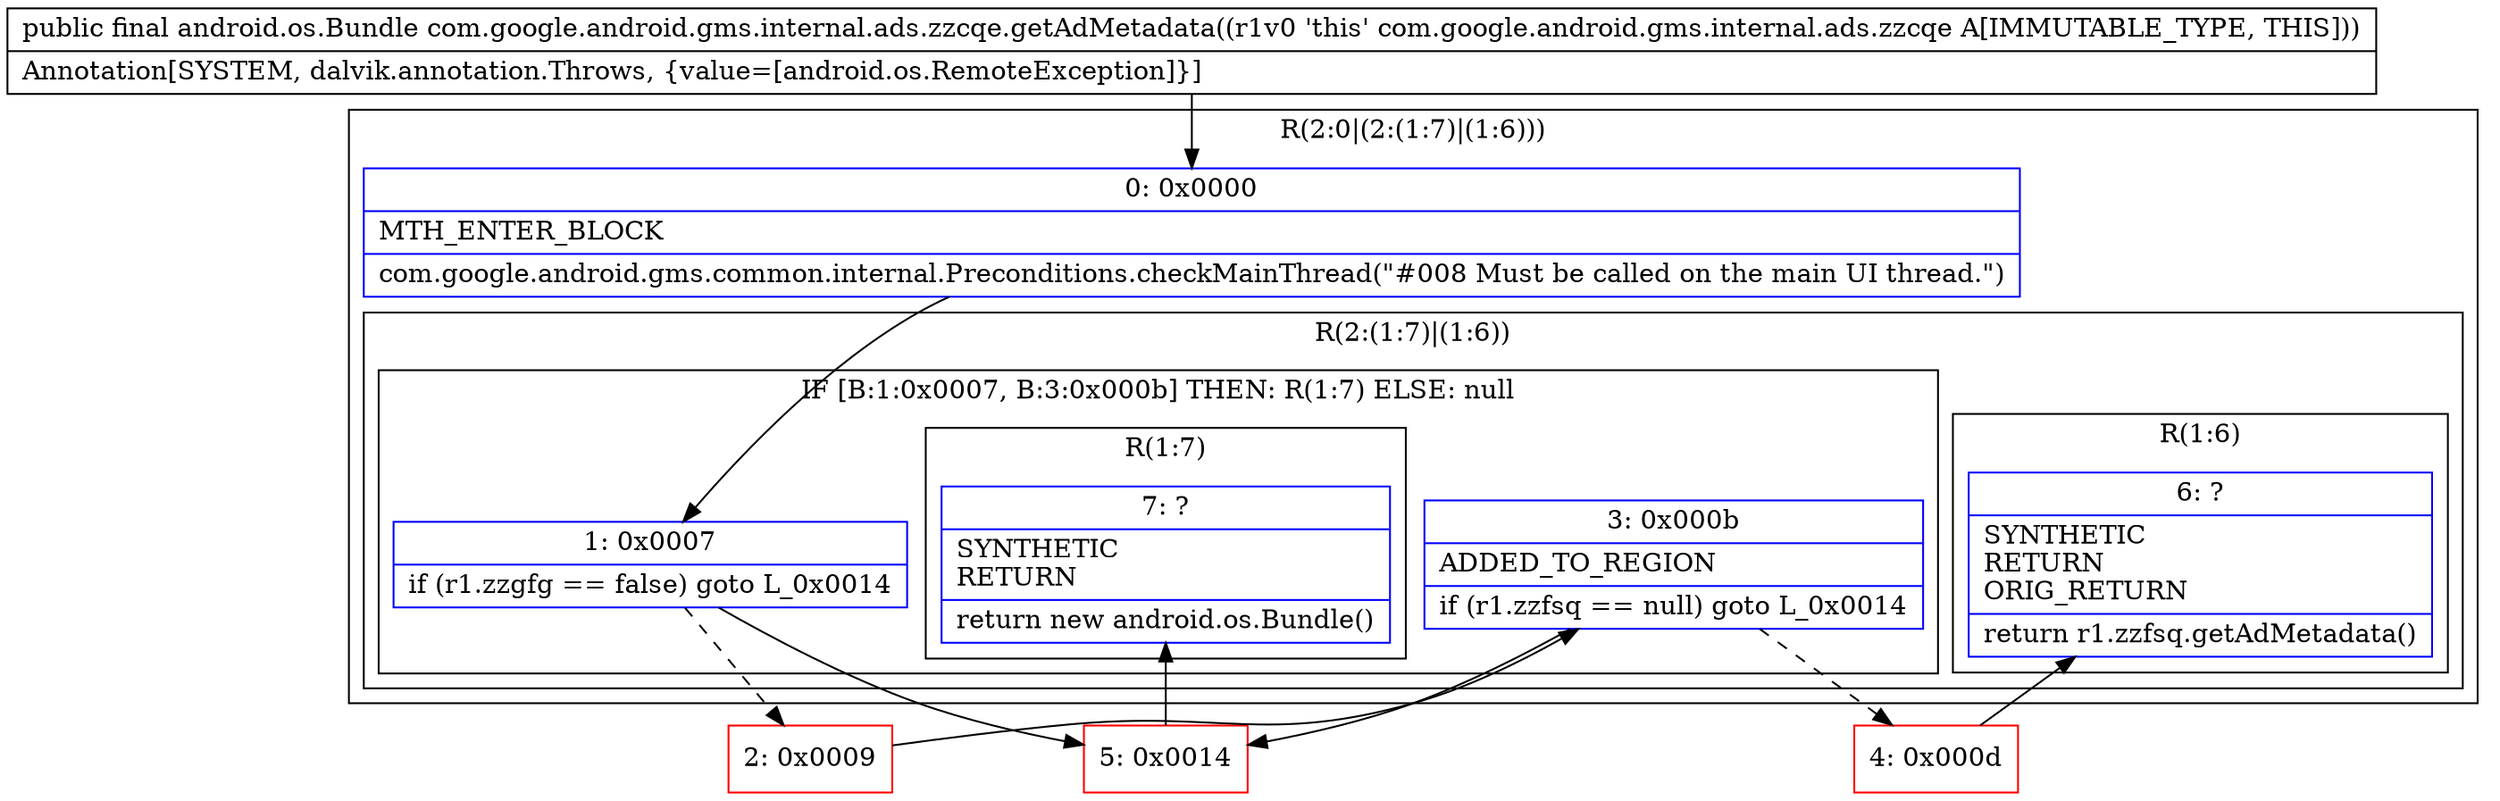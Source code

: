 digraph "CFG forcom.google.android.gms.internal.ads.zzcqe.getAdMetadata()Landroid\/os\/Bundle;" {
subgraph cluster_Region_733734697 {
label = "R(2:0|(2:(1:7)|(1:6)))";
node [shape=record,color=blue];
Node_0 [shape=record,label="{0\:\ 0x0000|MTH_ENTER_BLOCK\l|com.google.android.gms.common.internal.Preconditions.checkMainThread(\"#008 Must be called on the main UI thread.\")\l}"];
subgraph cluster_Region_1557266514 {
label = "R(2:(1:7)|(1:6))";
node [shape=record,color=blue];
subgraph cluster_IfRegion_276946173 {
label = "IF [B:1:0x0007, B:3:0x000b] THEN: R(1:7) ELSE: null";
node [shape=record,color=blue];
Node_1 [shape=record,label="{1\:\ 0x0007|if (r1.zzgfg == false) goto L_0x0014\l}"];
Node_3 [shape=record,label="{3\:\ 0x000b|ADDED_TO_REGION\l|if (r1.zzfsq == null) goto L_0x0014\l}"];
subgraph cluster_Region_1523285714 {
label = "R(1:7)";
node [shape=record,color=blue];
Node_7 [shape=record,label="{7\:\ ?|SYNTHETIC\lRETURN\l|return new android.os.Bundle()\l}"];
}
}
subgraph cluster_Region_784156685 {
label = "R(1:6)";
node [shape=record,color=blue];
Node_6 [shape=record,label="{6\:\ ?|SYNTHETIC\lRETURN\lORIG_RETURN\l|return r1.zzfsq.getAdMetadata()\l}"];
}
}
}
Node_2 [shape=record,color=red,label="{2\:\ 0x0009}"];
Node_4 [shape=record,color=red,label="{4\:\ 0x000d}"];
Node_5 [shape=record,color=red,label="{5\:\ 0x0014}"];
MethodNode[shape=record,label="{public final android.os.Bundle com.google.android.gms.internal.ads.zzcqe.getAdMetadata((r1v0 'this' com.google.android.gms.internal.ads.zzcqe A[IMMUTABLE_TYPE, THIS]))  | Annotation[SYSTEM, dalvik.annotation.Throws, \{value=[android.os.RemoteException]\}]\l}"];
MethodNode -> Node_0;
Node_0 -> Node_1;
Node_1 -> Node_2[style=dashed];
Node_1 -> Node_5;
Node_3 -> Node_4[style=dashed];
Node_3 -> Node_5;
Node_2 -> Node_3;
Node_4 -> Node_6;
Node_5 -> Node_7;
}

